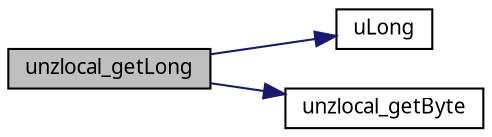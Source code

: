 digraph G
{
  edge [fontname="FreeSans.ttf",fontsize="10",labelfontname="FreeSans.ttf",labelfontsize="10"];
  node [fontname="FreeSans.ttf",fontsize="10",shape=record];
  rankdir=LR;
  Node1 [label="unzlocal_getLong",height=0.2,width=0.4,color="black", fillcolor="grey75", style="filled" fontcolor="black"];
  Node1 -> Node2 [color="midnightblue",fontsize="10",style="solid",fontname="FreeSans.ttf"];
  Node2 [label="uLong",height=0.2,width=0.4,color="black", fillcolor="white", style="filled",URL="$ioapi_8h.html#a50e9e9d5c30e481de822ad68fe537986"];
  Node1 -> Node3 [color="midnightblue",fontsize="10",style="solid",fontname="FreeSans.ttf"];
  Node3 [label="unzlocal_getByte",height=0.2,width=0.4,color="black", fillcolor="white", style="filled",URL="$unzip_8c.html#a224066d88f092158ee3695c40a1f6c39"];
}
